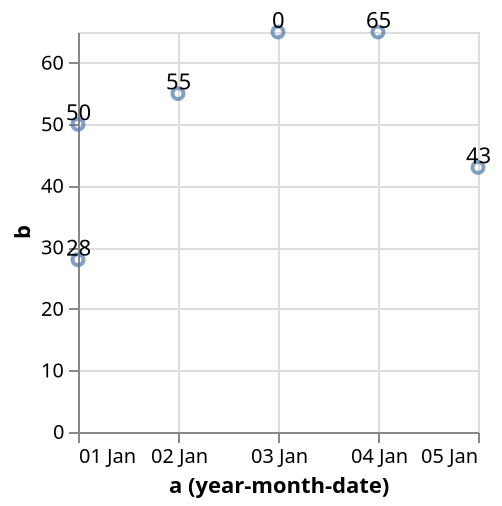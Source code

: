 {
  "$schema": "https://vega.github.io/schema/vega-lite/v5.json",
  "data": {
    "values": [
      {"a": "Jan 1, 2000", "b": 28},
      {"a": "Jan 2, 2000", "b": 55},
      {"a": "Jan 3, 2000", "b": null},
      {"a": "Jan 4, 2000", "b": 65},
      {"a": "Jan 5, 2000", "b": 43},
      {"a": null, "b": 50}
    ]
  },
  "layer": [
    {
      "mark": {"type": "point", "invalid": "show"},
      "encoding": {
        "x": {
          "timeUnit": "yearmonthdate",
          "field": "a",
          "type": "temporal",
          "axis": {"format": "%d %b"}
        },
        "y": {"field": "b", "type": "quantitative"}
      }
    },
    {
      "mark": {"type": "text", "invalid": "show", "baseline": "bottom"},
      "encoding": {
        "x": {
          "timeUnit": "yearmonthdate",
          "field": "a",
          "type": "temporal",
          "axis": {"format": "%d %b"}
        },
        "y": {"field": "b", "type": "quantitative"},
        "text": {"field": "b", "type": "quantitative"}
      }
    }
  ]
}